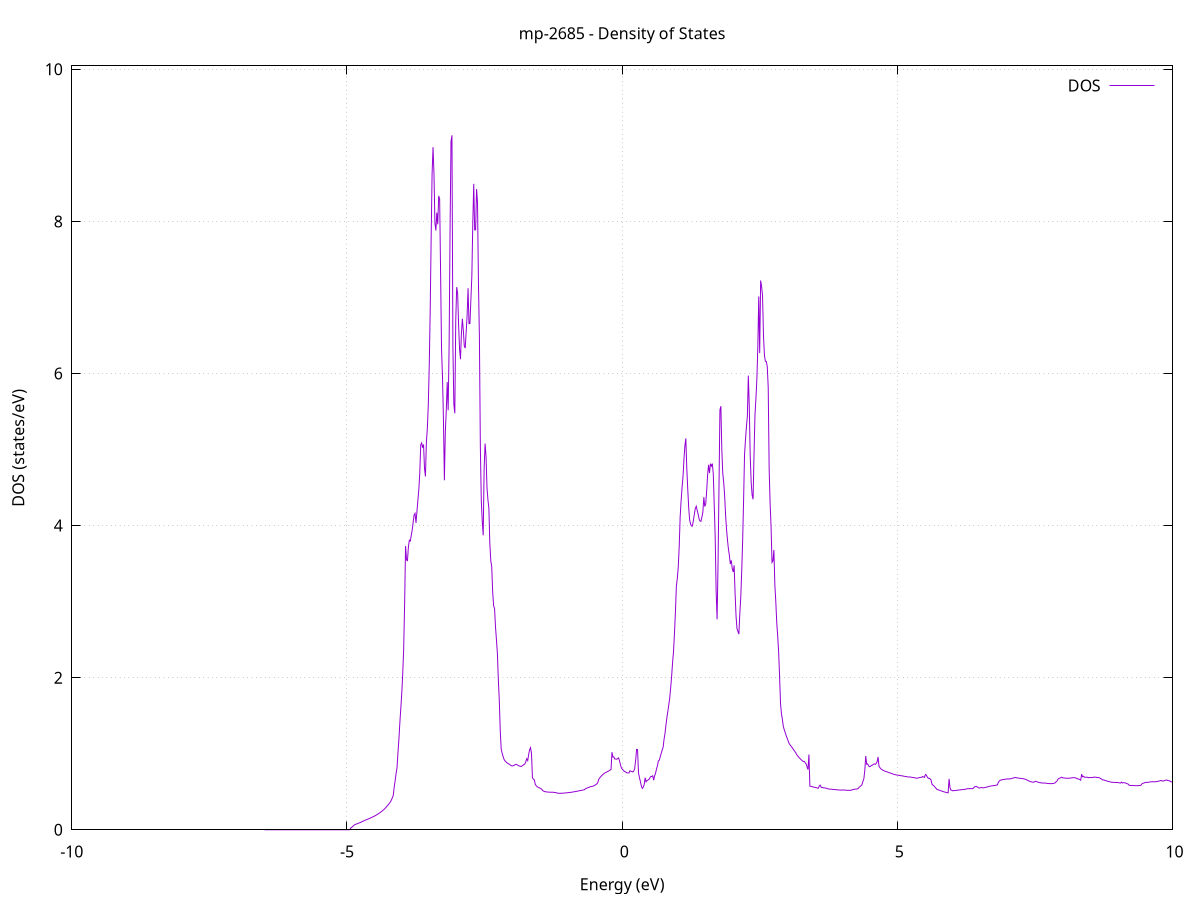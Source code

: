 set title 'mp-2685 - Density of States'
set xlabel 'Energy (eV)'
set ylabel 'DOS (states/eV)'
set grid
set xrange [-10:10]
set yrange [0:10.045]
set xzeroaxis lt -1
set terminal png size 800,600
set output 'mp-2685_dos_gnuplot.png'
plot '-' using 1:2 with lines title 'DOS'
-6.498900 0.000000
-6.481700 0.000000
-6.464500 0.000000
-6.447300 0.000000
-6.430100 0.000000
-6.412900 0.000000
-6.395700 0.000000
-6.378500 0.000000
-6.361300 0.000000
-6.344100 0.000000
-6.326900 0.000000
-6.309700 0.000000
-6.292500 0.000000
-6.275300 0.000000
-6.258100 0.000000
-6.240800 0.000000
-6.223600 0.000000
-6.206400 0.000000
-6.189200 0.000000
-6.172000 0.000000
-6.154800 0.000000
-6.137600 0.000000
-6.120400 0.000000
-6.103200 0.000000
-6.086000 0.000000
-6.068800 0.000000
-6.051600 0.000000
-6.034400 0.000000
-6.017200 0.000000
-6.000000 0.000000
-5.982800 0.000000
-5.965600 0.000000
-5.948400 0.000000
-5.931200 0.000000
-5.914000 0.000000
-5.896700 0.000000
-5.879500 0.000000
-5.862300 0.000000
-5.845100 0.000000
-5.827900 0.000000
-5.810700 0.000000
-5.793500 0.000000
-5.776300 0.000000
-5.759100 0.000000
-5.741900 0.000000
-5.724700 0.000000
-5.707500 0.000000
-5.690300 0.000000
-5.673100 0.000000
-5.655900 0.000000
-5.638700 0.000000
-5.621500 0.000000
-5.604300 0.000000
-5.587100 0.000000
-5.569900 0.000000
-5.552600 0.000000
-5.535400 0.000000
-5.518200 0.000000
-5.501000 0.000000
-5.483800 0.000000
-5.466600 0.000000
-5.449400 0.000000
-5.432200 0.000000
-5.415000 0.000000
-5.397800 0.000000
-5.380600 0.000000
-5.363400 0.000000
-5.346200 0.000000
-5.329000 0.000000
-5.311800 0.000000
-5.294600 0.000000
-5.277400 0.000000
-5.260200 0.000000
-5.243000 0.000000
-5.225800 0.000000
-5.208500 0.000000
-5.191300 0.000000
-5.174100 0.000000
-5.156900 0.000000
-5.139700 0.000000
-5.122500 0.000000
-5.105300 0.000000
-5.088100 0.000000
-5.070900 0.000000
-5.053700 0.000000
-5.036500 0.000000
-5.019300 0.000000
-5.002100 0.000000
-4.984900 0.000000
-4.967700 0.000000
-4.950500 0.000000
-4.933300 0.022100
-4.916100 0.031100
-4.898900 0.041200
-4.881700 0.052300
-4.864400 0.064500
-4.847200 0.071700
-4.830000 0.074300
-4.812800 0.079900
-4.795600 0.085000
-4.778400 0.089800
-4.761200 0.094500
-4.744000 0.100400
-4.726800 0.106800
-4.709600 0.111800
-4.692400 0.117800
-4.675200 0.123900
-4.658000 0.130200
-4.640800 0.133600
-4.623600 0.138700
-4.606400 0.144200
-4.589200 0.149700
-4.572000 0.155400
-4.554800 0.161300
-4.537600 0.167100
-4.520300 0.173100
-4.503100 0.179300
-4.485900 0.185500
-4.468700 0.192200
-4.451500 0.200500
-4.434300 0.208300
-4.417100 0.216700
-4.399900 0.225500
-4.382700 0.234600
-4.365500 0.243900
-4.348300 0.254400
-4.331100 0.264600
-4.313900 0.276300
-4.296700 0.290400
-4.279500 0.304900
-4.262300 0.319300
-4.245100 0.334300
-4.227900 0.349800
-4.210700 0.365900
-4.193500 0.389600
-4.176200 0.419800
-4.159000 0.451200
-4.141800 0.561300
-4.124600 0.646300
-4.107400 0.740100
-4.090200 0.818300
-4.073000 1.020700
-4.055800 1.196300
-4.038600 1.411900
-4.021400 1.601200
-4.004200 1.794300
-3.987000 2.051100
-3.969800 2.374400
-3.952600 2.959700
-3.935400 3.731200
-3.918200 3.547600
-3.901000 3.539300
-3.883800 3.717800
-3.866600 3.807600
-3.849400 3.796300
-3.832100 3.870200
-3.814900 3.939200
-3.797700 4.041700
-3.780500 4.140200
-3.763300 4.160900
-3.746100 4.035400
-3.728900 4.183700
-3.711700 4.329500
-3.694500 4.473500
-3.677300 4.690400
-3.660100 5.059600
-3.642900 5.086700
-3.625700 5.023300
-3.608500 5.066400
-3.591300 4.751900
-3.574100 4.646200
-3.556900 5.100700
-3.539700 5.276400
-3.522500 5.583600
-3.505300 6.088500
-3.488000 6.808800
-3.470800 7.754500
-3.453600 8.620900
-3.436400 8.976100
-3.419200 8.630100
-3.402000 7.979300
-3.384800 7.880300
-3.367600 8.116200
-3.350400 7.961900
-3.333200 8.335700
-3.316000 8.295500
-3.298800 7.326600
-3.281600 6.317600
-3.264400 5.961400
-3.247200 5.404100
-3.230000 4.596200
-3.212800 5.230600
-3.195600 5.513000
-3.178400 5.887100
-3.161200 5.516900
-3.143900 6.372700
-3.126700 7.897100
-3.109500 9.050800
-3.092300 9.131700
-3.075100 6.335900
-3.057900 5.595600
-3.040700 5.476400
-3.023500 6.697600
-3.006300 7.135400
-2.989100 7.051700
-2.971900 6.648300
-2.954700 6.325300
-2.937500 6.187700
-2.920300 6.534000
-2.903100 6.719900
-2.885900 6.570000
-2.868700 6.361800
-2.851500 6.333300
-2.834300 6.545200
-2.817100 6.761000
-2.799800 7.121700
-2.782600 6.654700
-2.765400 6.658100
-2.748200 6.976100
-2.731000 7.276700
-2.713800 7.971800
-2.696600 8.494600
-2.679400 7.888500
-2.662200 7.889000
-2.645000 8.425100
-2.627800 8.245300
-2.610600 7.183700
-2.593400 6.468500
-2.576200 5.028200
-2.559000 4.321100
-2.541800 4.055200
-2.524600 3.871800
-2.507400 4.761700
-2.490200 5.078500
-2.473000 4.911200
-2.455700 4.498500
-2.438500 4.340000
-2.421300 4.223500
-2.404100 3.762600
-2.386900 3.539900
-2.369700 3.457700
-2.352500 3.124700
-2.335300 2.945400
-2.318100 2.907800
-2.300900 2.663900
-2.283700 2.495900
-2.266500 2.316800
-2.249300 1.970900
-2.232100 1.697100
-2.214900 1.305000
-2.197700 1.061000
-2.180500 1.007900
-2.163300 0.965100
-2.146100 0.924800
-2.128900 0.906000
-2.111600 0.893700
-2.094400 0.882500
-2.077200 0.873600
-2.060000 0.866000
-2.042800 0.858700
-2.025600 0.847600
-2.008400 0.842100
-1.991200 0.839900
-1.974000 0.844000
-1.956800 0.850900
-1.939600 0.857200
-1.922400 0.860500
-1.905200 0.853000
-1.888000 0.845700
-1.870800 0.839200
-1.853600 0.833900
-1.836400 0.833200
-1.819200 0.838900
-1.802000 0.848000
-1.784800 0.857100
-1.767500 0.866000
-1.750300 0.897000
-1.733100 0.934500
-1.715900 0.910300
-1.698700 0.989000
-1.681500 1.052700
-1.664300 1.080700
-1.647100 1.002600
-1.629900 0.683900
-1.612700 0.665700
-1.595500 0.656900
-1.578300 0.596400
-1.561100 0.578500
-1.543900 0.566600
-1.526700 0.558400
-1.509500 0.552700
-1.492300 0.546900
-1.475100 0.541100
-1.457900 0.528900
-1.440700 0.513800
-1.423400 0.506800
-1.406200 0.502600
-1.389000 0.499300
-1.371800 0.497800
-1.354600 0.496400
-1.337400 0.495300
-1.320200 0.494300
-1.303000 0.494100
-1.285800 0.493700
-1.268600 0.494100
-1.251400 0.492900
-1.234200 0.491500
-1.217000 0.490000
-1.199800 0.488300
-1.182600 0.482900
-1.165400 0.480700
-1.148200 0.480100
-1.131000 0.479900
-1.113800 0.480100
-1.096600 0.480600
-1.079300 0.481300
-1.062100 0.482300
-1.044900 0.483300
-1.027700 0.484500
-1.010500 0.485800
-0.993300 0.487200
-0.976100 0.488600
-0.958900 0.490100
-0.941700 0.491700
-0.924500 0.493200
-0.907300 0.495500
-0.890100 0.497500
-0.872900 0.499500
-0.855700 0.501800
-0.838500 0.504200
-0.821300 0.506600
-0.804100 0.509000
-0.786900 0.511500
-0.769700 0.514100
-0.752500 0.516600
-0.735200 0.519200
-0.718000 0.521700
-0.700800 0.524200
-0.683600 0.526700
-0.666400 0.541400
-0.649200 0.545800
-0.632000 0.550300
-0.614800 0.555000
-0.597600 0.559800
-0.580400 0.564600
-0.563200 0.569600
-0.546000 0.570100
-0.528800 0.573900
-0.511600 0.578700
-0.494400 0.586700
-0.477200 0.594100
-0.460000 0.603900
-0.442800 0.620300
-0.425600 0.663000
-0.408400 0.681000
-0.391100 0.696100
-0.373900 0.710200
-0.356700 0.722600
-0.339500 0.733600
-0.322300 0.744500
-0.305100 0.750600
-0.287900 0.756700
-0.270700 0.763500
-0.253500 0.770400
-0.236300 0.777400
-0.219100 0.784800
-0.201900 0.792200
-0.184700 1.020000
-0.167500 0.956600
-0.150300 0.958400
-0.133100 0.929900
-0.115900 0.931200
-0.098700 0.927100
-0.081500 0.936100
-0.064300 0.945000
-0.047000 0.903000
-0.029800 0.854000
-0.012600 0.811500
0.004600 0.796200
0.021800 0.781800
0.039000 0.768400
0.056200 0.763700
0.073400 0.754800
0.090600 0.747800
0.107800 0.747000
0.125000 0.748000
0.142200 0.775300
0.159400 0.768900
0.176600 0.765900
0.193800 0.760200
0.211000 0.771900
0.228200 0.805600
0.245400 0.916200
0.262600 1.056300
0.279800 1.055200
0.297100 0.746100
0.314300 0.687100
0.331500 0.633500
0.348700 0.577400
0.365900 0.543900
0.383100 0.558700
0.400300 0.595800
0.417500 0.684600
0.434700 0.630300
0.451900 0.647800
0.469100 0.653900
0.486300 0.660600
0.503500 0.682200
0.520700 0.699900
0.537900 0.701000
0.555100 0.709700
0.572300 0.651800
0.589500 0.707900
0.606700 0.743200
0.623900 0.797500
0.641200 0.841600
0.658400 0.906400
0.675600 0.915800
0.692800 0.961500
0.710000 1.005200
0.727200 1.047500
0.744400 1.085200
0.761600 1.189500
0.778800 1.267800
0.796000 1.374500
0.813200 1.477000
0.830400 1.556200
0.847600 1.644900
0.864800 1.734900
0.882000 1.870300
0.899200 2.018900
0.916400 2.197600
0.933600 2.344900
0.950800 2.582100
0.968100 2.864400
0.985300 3.202200
1.002500 3.305900
1.019700 3.458400
1.036900 3.727000
1.054100 4.112800
1.071300 4.324800
1.088500 4.497800
1.105700 4.641800
1.122900 4.866800
1.140100 5.051800
1.157300 5.146200
1.174500 4.753900
1.191700 4.484300
1.208900 4.239400
1.226100 4.076000
1.243300 4.019500
1.260500 3.993600
1.277700 3.995200
1.294900 4.070500
1.312200 4.149000
1.329400 4.225300
1.346600 4.254400
1.363800 4.198300
1.381000 4.148300
1.398200 4.087200
1.415400 4.058800
1.432600 4.057200
1.449800 4.114800
1.467000 4.177800
1.484200 4.373900
1.501400 4.250700
1.518600 4.283600
1.535800 4.454600
1.553000 4.664900
1.570200 4.799100
1.587400 4.690700
1.604600 4.813800
1.621800 4.782000
1.639000 4.814800
1.656300 4.676700
1.673500 4.260600
1.690700 3.849700
1.707900 3.139900
1.725100 2.767800
1.742300 3.486900
1.759500 4.490200
1.776700 5.520200
1.793900 5.569800
1.811100 4.998200
1.828300 4.686000
1.845500 4.565900
1.862700 4.390300
1.879900 4.132400
1.897100 3.948000
1.914300 3.806600
1.931500 3.691000
1.948700 3.605700
1.965900 3.494600
1.983100 3.542700
2.000400 3.434200
2.017600 3.389500
2.034800 3.477000
2.052000 3.115300
2.069200 2.816400
2.086400 2.646700
2.103600 2.608300
2.120800 2.572200
2.138000 2.840700
2.155200 3.053900
2.172400 3.391700
2.189600 3.801000
2.206800 4.338700
2.224000 4.934400
2.241200 5.129800
2.258400 5.301400
2.275600 5.438000
2.292800 5.972100
2.310000 5.568300
2.327200 4.917000
2.344500 4.564700
2.361700 4.401700
2.378900 4.345900
2.396100 4.933600
2.413300 5.449900
2.430500 5.669100
2.447700 5.918500
2.464900 6.338900
2.482100 7.013100
2.499300 6.268000
2.516500 7.223100
2.533700 7.145300
2.550900 7.025100
2.568100 6.494300
2.585300 6.241800
2.602500 6.161600
2.619700 6.157000
2.636900 6.090300
2.654100 5.819400
2.671300 4.737800
2.688600 4.293600
2.705800 3.989600
2.723000 3.515300
2.740200 3.534100
2.757400 3.679800
2.774600 3.222700
2.791800 3.003200
2.809000 2.724600
2.826200 2.549400
2.843400 2.340000
2.860600 2.020600
2.877800 1.659100
2.895000 1.523400
2.912200 1.448500
2.929400 1.355900
2.946600 1.314600
2.963800 1.275200
2.981000 1.238500
2.998200 1.204200
3.015400 1.169500
3.032700 1.137000
3.049900 1.118300
3.067100 1.101200
3.084300 1.085300
3.101500 1.067100
3.118700 1.048500
3.135900 1.031200
3.153100 1.014800
3.170300 0.990100
3.187500 0.973500
3.204700 0.958200
3.221900 0.944200
3.239100 0.931500
3.256300 0.919000
3.273500 0.907300
3.290700 0.898000
3.307900 0.899400
3.325100 0.881600
3.342300 0.868100
3.359500 0.825700
3.376800 0.792300
3.394000 0.989800
3.411200 0.573100
3.428400 0.571300
3.445600 0.567900
3.462800 0.564600
3.480000 0.561300
3.497200 0.558200
3.514400 0.555300
3.531600 0.552300
3.548800 0.549300
3.566000 0.545800
3.583200 0.579700
3.600400 0.585800
3.617600 0.557700
3.634800 0.555500
3.652000 0.553300
3.669200 0.550900
3.686400 0.548800
3.703600 0.547000
3.720900 0.545100
3.738100 0.538000
3.755300 0.536500
3.772500 0.535100
3.789700 0.533700
3.806900 0.532400
3.824100 0.531200
3.841300 0.529900
3.858500 0.528700
3.875700 0.527500
3.892900 0.526000
3.910100 0.525300
3.927300 0.523900
3.944500 0.523000
3.961700 0.522200
3.978900 0.521100
3.996100 0.522300
4.013300 0.523100
4.030500 0.524000
4.047700 0.520400
4.065000 0.519900
4.082200 0.519300
4.099400 0.519300
4.116600 0.519500
4.133800 0.519400
4.151000 0.519200
4.168200 0.520000
4.185400 0.527700
4.202600 0.529800
4.219800 0.532200
4.237000 0.534700
4.254200 0.535000
4.271400 0.537500
4.288600 0.541800
4.305800 0.558600
4.323000 0.568800
4.340200 0.579800
4.357400 0.591500
4.374600 0.635100
4.391800 0.671100
4.409100 0.779100
4.426300 0.969800
4.443500 0.861500
4.460700 0.867000
4.477900 0.840700
4.495100 0.829400
4.512300 0.834400
4.529500 0.846800
4.546700 0.849500
4.563900 0.859400
4.581100 0.866600
4.598300 0.860900
4.615500 0.871000
4.632700 0.893500
4.649900 0.957700
4.667100 0.834700
4.684300 0.815600
4.701500 0.801800
4.718700 0.791200
4.735900 0.784100
4.753200 0.777600
4.770400 0.772100
4.787600 0.767300
4.804800 0.763100
4.822000 0.758900
4.839200 0.754600
4.856400 0.750500
4.873600 0.746500
4.890800 0.740300
4.908000 0.736400
4.925200 0.732300
4.942400 0.727900
4.959600 0.724400
4.976800 0.722000
4.994000 0.719800
5.011200 0.717700
5.028400 0.715600
5.045600 0.713500
5.062800 0.711500
5.080000 0.709600
5.097300 0.707700
5.114500 0.705600
5.131700 0.702200
5.148900 0.700600
5.166100 0.698300
5.183300 0.696200
5.200500 0.694700
5.217700 0.693300
5.234900 0.694100
5.252100 0.691500
5.269300 0.689100
5.286500 0.686900
5.303700 0.684800
5.320900 0.682900
5.338100 0.679300
5.355300 0.678200
5.372500 0.679800
5.389700 0.684300
5.406900 0.688100
5.424100 0.689200
5.441400 0.689900
5.458600 0.701600
5.475800 0.693900
5.493000 0.688600
5.510200 0.726800
5.527400 0.719300
5.544600 0.693000
5.561800 0.677300
5.579000 0.677500
5.596200 0.669700
5.613400 0.655000
5.630600 0.596700
5.647800 0.587000
5.665000 0.577400
5.682200 0.562900
5.699400 0.547600
5.716600 0.532100
5.733800 0.527200
5.751000 0.523600
5.768200 0.518800
5.785500 0.514200
5.802700 0.509800
5.819900 0.505500
5.837100 0.501500
5.854300 0.497700
5.871500 0.493800
5.888700 0.491500
5.905900 0.488000
5.923100 0.484700
5.940300 0.669600
5.957500 0.552700
5.974700 0.520200
5.991900 0.519600
6.009100 0.512600
6.026300 0.514200
6.043500 0.515700
6.060700 0.517200
6.077900 0.518700
6.095100 0.520200
6.112300 0.521900
6.129600 0.523700
6.146800 0.525200
6.164000 0.527000
6.181200 0.527400
6.198400 0.530100
6.215600 0.530000
6.232800 0.532800
6.250000 0.535800
6.267200 0.539000
6.284400 0.540100
6.301600 0.540700
6.318800 0.541100
6.336000 0.541100
6.353200 0.541000
6.370400 0.541000
6.387600 0.552000
6.404800 0.566200
6.422000 0.567700
6.439200 0.568900
6.456400 0.562200
6.473700 0.553200
6.490900 0.548800
6.508100 0.552000
6.525300 0.554300
6.542500 0.554200
6.559700 0.550200
6.576900 0.553500
6.594100 0.556600
6.611300 0.559500
6.628500 0.562200
6.645700 0.564700
6.662900 0.570800
6.680100 0.573000
6.697300 0.575000
6.714500 0.577000
6.731700 0.579000
6.748900 0.580900
6.766100 0.582600
6.783300 0.584700
6.800500 0.587300
6.817800 0.590100
6.835000 0.622400
6.852200 0.641200
6.869400 0.650000
6.886600 0.654600
6.903800 0.658000
6.921000 0.659200
6.938200 0.662200
6.955400 0.664000
6.972600 0.666200
6.989800 0.667500
7.007000 0.668600
7.024200 0.668400
7.041400 0.670800
7.058600 0.668900
7.075800 0.675000
7.093000 0.678400
7.110200 0.681200
7.127400 0.684600
7.144600 0.688000
7.161900 0.683400
7.179100 0.682600
7.196300 0.680300
7.213500 0.678300
7.230700 0.676700
7.247900 0.675100
7.265100 0.673400
7.282300 0.671300
7.299500 0.670400
7.316700 0.666200
7.333900 0.661300
7.351100 0.656400
7.368300 0.650400
7.385500 0.642900
7.402700 0.638400
7.419900 0.634200
7.437100 0.630200
7.454300 0.626600
7.471500 0.624600
7.488700 0.629100
7.506000 0.637800
7.523200 0.636000
7.540400 0.630000
7.557600 0.625900
7.574800 0.622300
7.592000 0.619400
7.609200 0.617000
7.626400 0.615900
7.643600 0.614900
7.660800 0.613900
7.678000 0.615200
7.695200 0.613100
7.712400 0.611100
7.729600 0.609500
7.746800 0.608200
7.764000 0.607300
7.781200 0.606600
7.798400 0.606200
7.815600 0.607600
7.832800 0.609000
7.850100 0.612200
7.867300 0.616600
7.884500 0.631600
7.901700 0.640900
7.918900 0.665100
7.936100 0.673000
7.953300 0.679500
7.970500 0.685000
7.987700 0.691300
8.004900 0.682400
8.022100 0.681700
8.039300 0.680400
8.056500 0.678500
8.073700 0.677700
8.090900 0.677900
8.108100 0.678200
8.125300 0.678300
8.142500 0.678800
8.159700 0.681400
8.176900 0.684200
8.194200 0.685100
8.211400 0.684800
8.228600 0.684400
8.245800 0.680500
8.263000 0.672500
8.280200 0.670000
8.297400 0.667000
8.314600 0.660700
8.331800 0.651600
8.349000 0.731100
8.366200 0.696800
8.383400 0.704100
8.400600 0.690700
8.417800 0.690500
8.435000 0.690800
8.452200 0.691400
8.469400 0.684200
8.486600 0.687900
8.503800 0.686300
8.521100 0.686000
8.538300 0.687300
8.555500 0.689300
8.572700 0.693100
8.589900 0.690800
8.607100 0.691900
8.624300 0.688000
8.641500 0.688800
8.658700 0.685900
8.675900 0.681800
8.693100 0.675300
8.710300 0.666900
8.727500 0.655200
8.744700 0.657100
8.761900 0.651300
8.779100 0.647800
8.796300 0.644700
8.813500 0.639900
8.830700 0.636100
8.847900 0.633000
8.865200 0.630200
8.882400 0.627200
8.899600 0.624900
8.916800 0.623600
8.934000 0.623100
8.951200 0.622700
8.968400 0.622400
8.985600 0.622000
9.002800 0.621000
9.020000 0.620100
9.037200 0.616100
9.054400 0.614400
9.071600 0.626400
9.088800 0.615100
9.106000 0.619000
9.123200 0.618800
9.140400 0.616600
9.157600 0.612100
9.174800 0.606500
9.192000 0.602000
9.209300 0.586500
9.226500 0.584200
9.243700 0.582800
9.260900 0.582200
9.278100 0.581700
9.295300 0.581300
9.312500 0.580600
9.329700 0.579100
9.346900 0.579500
9.364100 0.580000
9.381300 0.580800
9.398500 0.581700
9.415700 0.582800
9.432900 0.590800
9.450100 0.607300
9.467300 0.611600
9.484500 0.615800
9.501700 0.622300
9.518900 0.623300
9.536100 0.622600
9.553400 0.624500
9.570600 0.626600
9.587800 0.628200
9.605000 0.630000
9.622200 0.631800
9.639400 0.632900
9.656600 0.630500
9.673800 0.631000
9.691000 0.631400
9.708200 0.633100
9.725400 0.635100
9.742600 0.637600
9.759800 0.641400
9.777000 0.645400
9.794200 0.648800
9.811400 0.641300
9.828600 0.642300
9.845800 0.643500
9.863000 0.648300
9.880200 0.652900
9.897500 0.654700
9.914700 0.647800
9.931900 0.646000
9.949100 0.643500
9.966300 0.631400
9.983500 0.630500
10.000700 0.625800
10.017900 0.623300
10.035100 0.620900
10.052300 0.618900
10.069500 0.617800
10.086700 0.617900
10.103900 0.621100
10.121100 0.623700
10.138300 0.624800
10.155500 0.636100
10.172700 0.638400
10.189900 0.640800
10.207100 0.643000
10.224300 0.656800
10.241600 0.698200
10.258800 0.682400
10.276000 0.687400
10.293200 0.686400
10.310400 0.688700
10.327600 0.691700
10.344800 0.684900
10.362000 0.687600
10.379200 0.690900
10.396400 0.694300
10.413600 0.698100
10.430800 0.702100
10.448000 0.704400
10.465200 0.712800
10.482400 0.721600
10.499600 0.736300
10.516800 0.746100
10.534000 0.733300
10.551200 0.738100
10.568400 0.742700
10.585700 0.749100
10.602900 0.742400
10.620100 0.736800
10.637300 0.731300
10.654500 0.727500
10.671700 0.724900
10.688900 0.722500
10.706100 0.720800
10.723300 0.719900
10.740500 0.719700
10.757700 0.719400
10.774900 0.718600
10.792100 0.717600
10.809300 0.715800
10.826500 0.714200
10.843700 0.713100
10.860900 0.710900
10.878100 0.708800
10.895300 0.706500
10.912500 0.704100
10.929800 0.701800
10.947000 0.696600
10.964200 0.696000
10.981400 0.697000
10.998600 0.702500
11.015800 0.706500
11.033000 0.710300
11.050200 0.719300
11.067400 0.723500
11.084600 0.794300
11.101800 0.732200
11.119000 0.735100
11.136200 0.737600
11.153400 0.739700
11.170600 0.741500
11.187800 0.742600
11.205000 0.745500
11.222200 0.748800
11.239400 0.758400
11.256600 0.769700
11.273900 0.771800
11.291100 0.767900
11.308300 0.764600
11.325500 0.762200
11.342700 0.762100
11.359900 0.760000
11.377100 0.753800
11.394300 0.746900
11.411500 0.744100
11.428700 0.743500
11.445900 0.743200
11.463100 0.742800
11.480300 0.743000
11.497500 0.743500
11.514700 0.751100
11.531900 0.750100
11.549100 0.749700
11.566300 0.749500
11.583500 0.750100
11.600700 0.751000
11.618000 0.757400
11.635200 0.762500
11.652400 0.764300
11.669600 0.765200
11.686800 0.767300
11.704000 0.770500
11.721200 0.776800
11.738400 0.776000
11.755600 0.773600
11.772800 0.771500
11.790000 0.771900
11.807200 0.771700
11.824400 0.779100
11.841600 0.777000
11.858800 0.774900
11.876000 0.773200
11.893200 0.773200
11.910400 0.773300
11.927600 0.774200
11.944800 0.779500
11.962100 0.782300
11.979300 0.785500
11.996500 0.787700
12.013700 0.789800
12.030900 0.791700
12.048100 0.793600
12.065300 0.796500
12.082500 0.796800
12.099700 0.809200
12.116900 0.811400
12.134100 0.813800
12.151300 0.813200
12.168500 0.815100
12.185700 0.816200
12.202900 0.810700
12.220100 0.809400
12.237300 0.809200
12.254500 0.809600
12.271700 0.810100
12.288900 0.811400
12.306200 0.813100
12.323400 0.963800
12.340600 0.850500
12.357800 0.853800
12.375000 0.861800
12.392200 0.863700
12.409400 0.869100
12.426600 0.870800
12.443800 0.872200
12.461000 0.872300
12.478200 0.873400
12.495400 0.870500
12.512600 0.873400
12.529800 0.871400
12.547000 0.874900
12.564200 0.885700
12.581400 0.876500
12.598600 0.875700
12.615800 0.870600
12.633000 0.867700
12.650300 0.856200
12.667500 0.858000
12.684700 0.860500
12.701900 0.861400
12.719100 0.860300
12.736300 0.858200
12.753500 0.908400
12.770700 0.837200
12.787900 0.836300
12.805100 0.837800
12.822300 0.841100
12.839500 0.844400
12.856700 0.853200
12.873900 0.861000
12.891100 0.859500
12.908300 0.858800
12.925500 0.858600
12.942700 0.854800
12.959900 0.857600
12.977100 0.860900
12.994400 0.863700
13.011600 0.867300
13.028800 0.874400
13.046000 0.882800
13.063200 0.890900
13.080400 0.898200
13.097600 0.905100
13.114800 0.914000
13.132000 0.916700
13.149200 0.924500
13.166400 0.923600
13.183600 0.920400
13.200800 0.924000
13.218000 0.928400
13.235200 0.937800
13.252400 0.957100
13.269600 0.950900
13.286800 0.954500
13.304000 0.958500
13.321200 0.957900
13.338500 0.959100
13.355700 0.961300
13.372900 0.965500
13.390100 0.969700
13.407300 0.972400
13.424500 0.975700
13.441700 0.978500
13.458900 0.978400
13.476100 0.978100
13.493300 0.973700
13.510500 0.974600
13.527700 0.980000
13.544900 1.003700
13.562100 1.011500
13.579300 1.009100
13.596500 1.002400
13.613700 0.999100
13.630900 0.995300
13.648100 0.992000
13.665300 0.988500
13.682600 0.987400
13.699800 0.985700
13.717000 0.978800
13.734200 0.975400
13.751400 0.973600
13.768600 0.973900
13.785800 0.972600
13.803000 0.971400
13.820200 0.967800
13.837400 0.964900
13.854600 0.963500
13.871800 0.962800
13.889000 0.962500
13.906200 0.962100
13.923400 0.961300
13.940600 0.968700
13.957800 0.972300
13.975000 0.974300
13.992200 0.957400
14.009400 0.986700
14.026700 0.907700
14.043900 0.904000
14.061100 0.902100
14.078300 0.902000
14.095500 0.901700
14.112700 0.901200
14.129900 0.900900
14.147100 0.910300
14.164300 0.911200
14.181500 0.916200
14.198700 0.923100
14.215900 0.932100
14.233100 0.936700
14.250300 0.968700
14.267500 0.976300
14.284700 0.952800
14.301900 0.952800
14.319100 0.955500
14.336300 0.958100
14.353500 0.961100
14.370800 0.964500
14.388000 0.968100
14.405200 0.972700
14.422400 0.983300
14.439600 0.995900
14.456800 1.009000
14.474000 1.022900
14.491200 1.031900
14.508400 1.034500
14.525600 1.036500
14.542800 1.039500
14.560000 1.042100
14.577200 1.052300
14.594400 1.060900
14.611600 1.069500
14.628800 1.077700
14.646000 1.084700
14.663200 1.090900
14.680400 1.099700
14.697600 1.108200
14.714900 1.111800
14.732100 1.370600
14.749300 1.157200
14.766500 1.066500
14.783700 1.029600
14.800900 1.011500
14.818100 0.995400
14.835300 1.001000
14.852500 1.001300
14.869700 1.002200
14.886900 1.005300
14.904100 1.016800
14.921300 1.034600
14.938500 1.078200
14.955700 1.064000
14.972900 0.979800
14.990100 0.978400
15.007300 0.980200
15.024500 0.982100
15.041700 0.984100
15.059000 0.986300
15.076200 0.988500
15.093400 0.990700
15.110600 0.993000
15.127800 0.995900
15.145000 0.995600
15.162200 0.987900
15.179400 0.981200
15.196600 0.977300
15.213800 0.976600
15.231000 0.978200
15.248200 0.981100
15.265400 0.985600
15.282600 0.990600
15.299800 0.997900
15.317000 1.000500
15.334200 1.003100
15.351400 0.999300
15.368600 0.994600
15.385800 0.994100
15.403100 0.995600
15.420300 1.048700
15.437500 1.058900
15.454700 1.028100
15.471900 1.025400
15.489100 1.013700
15.506300 1.005300
15.523500 1.002500
15.540700 1.001200
15.557900 0.997200
15.575100 0.994600
15.592300 0.992300
15.609500 0.990000
15.626700 0.986700
15.643900 0.984500
15.661100 0.983400
15.678300 0.996000
15.695500 1.033900
15.712700 1.643400
15.729900 1.156500
15.747200 1.142300
15.764400 1.134700
15.781600 1.104000
15.798800 1.098900
15.816000 1.071000
15.833200 1.063800
15.850400 1.065400
15.867600 1.068000
15.884800 1.068100
15.902000 1.072300
15.919200 1.077900
15.936400 1.078200
15.953600 1.075500
15.970800 1.083100
15.988000 1.082900
16.005200 1.077300
16.022400 1.072600
16.039600 1.069200
16.056800 1.061700
16.074100 1.056800
16.091300 1.051900
16.108500 1.046800
16.125700 1.041600
16.142900 1.036800
16.160100 1.034000
16.177300 1.032000
16.194500 1.030100
16.211700 1.030000
16.228900 1.030600
16.246100 1.126400
16.263300 1.034000
16.280500 1.033500
16.297700 1.030000
16.314900 1.023600
16.332100 1.015900
16.349300 1.008200
16.366500 1.004400
16.383700 1.003700
16.400900 1.002500
16.418200 1.018100
16.435400 1.024900
16.452600 1.020100
16.469800 1.009600
16.487000 1.001500
16.504200 0.997300
16.521400 0.996200
16.538600 0.995800
16.555800 0.995200
16.573000 0.994800
16.590200 0.994600
16.607400 0.993700
16.624600 0.992300
16.641800 0.992300
16.659000 0.992000
16.676200 0.991600
16.693400 0.991800
16.710600 0.993300
16.727800 0.994500
16.745000 0.992800
16.762300 0.999600
16.779500 1.000400
16.796700 0.997900
16.813900 0.996600
16.831100 0.995600
16.848300 0.994300
16.865500 0.992500
16.882700 0.990000
16.899900 0.987300
16.917100 0.983700
16.934300 0.980800
16.951500 0.976900
16.968700 0.973700
16.985900 0.971000
17.003100 0.967900
17.020300 0.965000
17.037500 0.962300
17.054700 0.960100
17.071900 0.964300
17.089100 0.962300
17.106400 0.960700
17.123600 0.959000
17.140800 0.957400
17.158000 0.956000
17.175200 0.956000
17.192400 0.955500
17.209600 0.979800
17.226800 0.988000
17.244000 0.985500
17.261200 0.982300
17.278400 0.978200
17.295600 0.963300
17.312800 0.963800
17.330000 0.963500
17.347200 0.962700
17.364400 0.961600
17.381600 0.959600
17.398800 0.958600
17.416000 0.958400
17.433200 0.957900
17.450500 0.957400
17.467700 0.958200
17.484900 0.960900
17.502100 0.963700
17.519300 0.964800
17.536500 0.964000
17.553700 0.963400
17.570900 0.964900
17.588100 0.966800
17.605300 0.968200
17.622500 0.970000
17.639700 0.971600
17.656900 0.972900
17.674100 0.973700
17.691300 0.974100
17.708500 0.976400
17.725700 0.979700
17.742900 0.981000
17.760100 0.981500
17.777300 0.981700
17.794600 0.981500
17.811800 0.981400
17.829000 0.982500
17.846200 0.985100
17.863400 0.992800
17.880600 1.018300
17.897800 1.019700
17.915000 1.017300
17.932200 1.013500
17.949400 1.001900
17.966600 0.997500
17.983800 0.993700
18.001000 0.989200
18.018200 0.984700
18.035400 0.984900
18.052600 0.985100
18.069800 1.033800
18.087000 1.029000
18.104200 1.189300
18.121400 0.962900
18.138700 0.965900
18.155900 0.969100
18.173100 1.013900
18.190300 0.967100
18.207500 0.971100
18.224700 0.975800
18.241900 0.981100
18.259100 0.988400
18.276300 0.997000
18.293500 1.077900
18.310700 1.112300
18.327900 1.087500
18.345100 1.096300
18.362300 1.125900
18.379500 1.132900
18.396700 1.079800
18.413900 1.078400
18.431100 1.097400
18.448300 1.094300
18.465500 1.129200
18.482800 1.137600
18.500000 1.144100
18.517200 1.155100
18.534400 1.150200
18.551600 1.164700
18.568800 1.170500
18.586000 1.177500
18.603200 1.174600
18.620400 1.172800
18.637600 1.169100
18.654800 1.175900
18.672000 1.104700
18.689200 1.068600
18.706400 1.046900
18.723600 1.044700
18.740800 1.036800
18.758000 1.030800
18.775200 1.022000
18.792400 1.029200
18.809600 1.035700
18.826900 1.045200
18.844100 1.064900
18.861300 1.097500
18.878500 1.141100
18.895700 1.233900
18.912900 1.325700
18.930100 1.363700
18.947300 1.407700
18.964500 1.475200
18.981700 1.521000
18.998900 1.611600
19.016100 1.535100
19.033300 1.508800
19.050500 1.482200
19.067700 1.458400
19.084900 1.437500
19.102100 1.434800
19.119300 1.428200
19.136500 1.393400
19.153700 1.360800
19.171000 1.290900
19.188200 1.226000
19.205400 1.157700
19.222600 1.159300
19.239800 1.131100
19.257000 1.124300
19.274200 1.120200
19.291400 1.104300
19.308600 1.057500
19.325800 1.037600
19.343000 1.020600
19.360200 1.015400
19.377400 1.003000
19.394600 0.957400
19.411800 0.922500
19.429000 0.916400
19.446200 0.912100
19.463400 0.908400
19.480600 0.916100
19.497800 0.917200
19.515100 0.921700
19.532300 0.929300
19.549500 0.948300
19.566700 0.956400
19.583900 0.969000
19.601100 0.978500
19.618300 0.987600
19.635500 1.007400
19.652700 1.021700
19.669900 1.036000
19.687100 1.070700
19.704300 1.098000
19.721500 1.109200
19.738700 1.102400
19.755900 1.113000
19.773100 1.182400
19.790300 1.196100
19.807500 1.199800
19.824700 1.200200
19.841900 1.216600
19.859200 1.240400
19.876400 1.265800
19.893600 1.272000
19.910800 1.327400
19.928000 1.314500
19.945200 1.292300
19.962400 1.288400
19.979600 1.264800
19.996800 1.332200
20.014000 1.247200
20.031200 1.321600
20.048400 1.245600
20.065600 1.254300
20.082800 1.263100
20.100000 1.198000
20.117200 1.159500
20.134400 1.136000
20.151600 1.111500
20.168800 1.102700
20.186000 1.093900
20.203300 1.099900
20.220500 1.093700
20.237700 1.087200
20.254900 1.109900
20.272100 1.066000
20.289300 1.042500
20.306500 1.032200
20.323700 1.023200
20.340900 1.026700
20.358100 1.027200
20.375300 1.020900
20.392500 1.007100
20.409700 1.078100
20.426900 1.156200
20.444100 0.996800
20.461300 0.931700
20.478500 0.938800
20.495700 0.945100
20.512900 0.945700
20.530100 0.945900
20.547400 0.956600
20.564600 0.966200
20.581800 0.977400
20.599000 0.968000
20.616200 0.945000
20.633400 0.937900
20.650600 0.931000
20.667800 0.929900
20.685000 0.929800
20.702200 0.924400
20.719400 0.923100
20.736600 0.926100
20.753800 0.931100
20.771000 0.937800
20.788200 0.970300
20.805400 0.971600
20.822600 0.976100
20.839800 0.987000
20.857000 0.996700
20.874200 1.009500
20.891500 1.024800
20.908700 1.055900
20.925900 1.112300
20.943100 1.247700
20.960300 1.175600
20.977500 1.195200
20.994700 1.209100
21.011900 1.231000
21.029100 1.253800
21.046300 1.257000
21.063500 1.268800
21.080700 1.284800
21.097900 1.362500
21.115100 1.387600
21.132300 1.431300
21.149500 1.475300
21.166700 1.512600
21.183900 1.551800
21.201100 1.693500
21.218300 1.830900
21.235600 1.861500
21.252800 1.835500
21.270000 1.768800
21.287200 1.747600
21.304400 1.729400
21.321600 1.710400
21.338800 1.681000
21.356000 1.645100
21.373200 1.599200
21.390400 1.561300
21.407600 1.522400
21.424800 1.485100
21.442000 1.450000
21.459200 1.420300
21.476400 1.392100
21.493600 1.364000
21.510800 1.340900
21.528000 1.320100
21.545200 1.295900
21.562400 1.277900
21.579700 1.266300
21.596900 1.263800
21.614100 1.252900
21.631300 1.227500
21.648500 1.211200
21.665700 1.206100
21.682900 1.211300
21.700100 1.209900
21.717300 1.194300
21.734500 1.178300
21.751700 1.163400
21.768900 1.159900
21.786100 1.156800
21.803300 1.158100
21.820500 1.159600
21.837700 1.162100
21.854900 1.166600
21.872100 1.181700
21.889300 1.195500
21.906500 1.185000
21.923800 1.191600
21.941000 1.198900
21.958200 1.208300
21.975400 1.225900
21.992600 1.249000
22.009800 1.295100
22.027000 1.341400
22.044200 1.346100
22.061400 1.375700
22.078600 1.535700
22.095800 1.435500
22.113000 1.421000
22.130200 1.409300
22.147400 1.380300
22.164600 1.362800
22.181800 1.344100
22.199000 1.328800
22.216200 1.313600
22.233400 1.295300
22.250600 1.277800
22.267900 1.257700
22.285100 1.246500
22.302300 1.240400
22.319500 1.233700
22.336700 1.229000
22.353900 1.224300
22.371100 1.218800
22.388300 1.220200
22.405500 1.218700
22.422700 1.217100
22.439900 1.216400
22.457100 1.209500
22.474300 1.208100
22.491500 1.206400
22.508700 1.193900
22.525900 1.186500
22.543100 1.179800
22.560300 1.192500
22.577500 1.191000
22.594700 1.175900
22.612000 1.160400
22.629200 1.063400
22.646400 1.057900
22.663600 1.053400
22.680800 1.050100
22.698000 1.049100
22.715200 1.052000
22.732400 1.064800
22.749600 1.069900
22.766800 1.034800
22.784000 1.025700
22.801200 1.006600
22.818400 0.993600
22.835600 0.979500
22.852800 0.962200
22.870000 0.945000
22.887200 0.930000
22.904400 0.908800
22.921600 1.037500
22.938800 1.209600
22.956100 1.014700
22.973300 1.000600
22.990500 0.982400
23.007700 0.953700
23.024900 0.931300
23.042100 0.912900
23.059300 0.904300
23.076500 0.898600
23.093700 0.869000
23.110900 0.823100
23.128100 0.780800
23.145300 0.763200
23.162500 0.746200
23.179700 0.730100
23.196900 0.729300
23.214100 0.713500
23.231300 0.697200
23.248500 0.663400
23.265700 0.649600
23.282900 0.639700
23.300200 0.629300
23.317400 0.618600
23.334600 0.608100
23.351800 0.598100
23.369000 0.591900
23.386200 0.583900
23.403400 0.577200
23.420600 0.565200
23.437800 0.560100
23.455000 0.630700
23.472200 0.579700
23.489400 0.576900
23.506600 0.576000
23.523800 0.575000
23.541000 0.574300
23.558200 0.573100
23.575400 0.608400
23.592600 0.598000
23.609800 0.546100
23.627100 0.541000
23.644300 0.536600
23.661500 0.531900
23.678700 0.522900
23.695900 0.517900
23.713100 0.512100
23.730300 0.506400
23.747500 0.505300
23.764700 0.501500
23.781900 0.501600
23.799100 0.505400
23.816300 0.507500
23.833500 0.510300
23.850700 0.513200
23.867900 0.515300
23.885100 0.516900
23.902300 0.517600
23.919500 0.525800
23.936700 0.528200
23.953900 0.530500
23.971200 0.563000
23.988400 0.573500
24.005600 0.534100
24.022800 0.526600
24.040000 0.519700
24.057200 0.516800
24.074400 0.516700
24.091600 0.517000
24.108800 0.516600
24.126000 0.514800
24.143200 0.507900
24.160400 0.502300
24.177600 0.498200
24.194800 0.490300
24.212000 0.481300
24.229200 0.471400
24.246400 0.460700
24.263600 0.448900
24.280800 0.438000
24.298000 0.428500
24.315300 0.417300
24.332500 0.404600
24.349700 0.391200
24.366900 0.371700
24.384100 0.355600
24.401300 0.341400
24.418500 0.330400
24.435700 0.322500
24.452900 0.315600
24.470100 0.308900
24.487300 0.302300
24.504500 0.296000
24.521700 0.289900
24.538900 0.283700
24.556100 0.277500
24.573300 0.271400
24.590500 0.265400
24.607700 0.259600
24.624900 0.254100
24.642100 0.248900
24.659400 0.243900
24.676600 0.238900
24.693800 0.234000
24.711000 0.228700
24.728200 0.225600
24.745400 0.223400
24.762600 0.221000
24.779800 0.218300
24.797000 0.213100
24.814200 0.209600
24.831400 0.206000
24.848600 0.203000
24.865800 0.199100
24.883000 0.153100
24.900200 0.150900
24.917400 0.148700
24.934600 0.146500
24.951800 0.144400
24.969000 0.142800
24.986200 0.141200
25.003500 0.139700
25.020700 0.137900
25.037900 0.136400
25.055100 0.134800
25.072300 0.133300
25.089500 0.131700
25.106700 0.130100
25.123900 0.128500
25.141100 0.126900
25.158300 0.125300
25.175500 0.123600
25.192700 0.122000
25.209900 0.120400
25.227100 0.118900
25.244300 0.117400
25.261500 0.115900
25.278700 0.114400
25.295900 0.112900
25.313100 0.111500
25.330300 0.110000
25.347600 0.108600
25.364800 0.107300
25.382000 0.105900
25.399200 0.104600
25.416400 0.103300
25.433600 0.101800
25.450800 0.100200
25.468000 0.098700
25.485200 0.095900
25.502400 0.094400
25.519600 0.093100
25.536800 0.092000
25.554000 0.091300
25.571200 0.090100
25.588400 0.089100
25.605600 0.088100
25.622800 0.087200
25.640000 0.086300
25.657200 0.085500
25.674400 0.084700
25.691700 0.084000
25.708900 0.083200
25.726100 0.082500
25.743300 0.081800
25.760500 0.081000
25.777700 0.079900
25.794900 0.078800
25.812100 0.077700
25.829300 0.076600
25.846500 0.076900
25.863700 0.075800
25.880900 0.074700
25.898100 0.073600
25.915300 0.072600
25.932500 0.071600
25.949700 0.070700
25.966900 0.069700
25.984100 0.068800
26.001300 0.068000
26.018500 0.067300
26.035800 0.067100
26.053000 0.067000
26.070200 0.067200
26.087400 0.068300
26.104600 0.069500
26.121800 0.073900
26.139000 0.075300
26.156200 0.076600
26.173400 0.077700
26.190600 0.078700
26.207800 0.079600
26.225000 0.099900
26.242200 0.142000
26.259400 0.171100
26.276600 0.200700
26.293800 0.188500
26.311000 0.125700
26.328200 0.060900
26.345400 0.000200
26.362600 0.000000
26.379900 0.000000
26.397100 0.000000
26.414300 0.000000
26.431500 0.000000
26.448700 0.000000
26.465900 0.000000
26.483100 0.000000
26.500300 0.000000
26.517500 0.000000
26.534700 0.000000
26.551900 0.000000
26.569100 0.000000
26.586300 0.000000
26.603500 0.000000
26.620700 0.000000
26.637900 0.000000
26.655100 0.000000
26.672300 0.000000
26.689500 0.000000
26.706700 0.000000
26.724000 0.000000
26.741200 0.000000
26.758400 0.000000
26.775600 0.000000
26.792800 0.000000
26.810000 0.000000
26.827200 0.000000
26.844400 0.000000
26.861600 0.000000
26.878800 0.000000
26.896000 0.000000
26.913200 0.000000
26.930400 0.000000
26.947600 0.000000
26.964800 0.000000
26.982000 0.000000
26.999200 0.000000
27.016400 0.000000
27.033600 0.000000
27.050800 0.000000
27.068100 0.000000
27.085300 0.000000
27.102500 0.000000
27.119700 0.000000
27.136900 0.000000
27.154100 0.000000
27.171300 0.000000
27.188500 0.000000
27.205700 0.000000
27.222900 0.000000
27.240100 0.000000
27.257300 0.000000
27.274500 0.000000
27.291700 0.000000
27.308900 0.000000
27.326100 0.000000
27.343300 0.000000
27.360500 0.000000
27.377700 0.000000
27.394900 0.000000
27.412200 0.000000
27.429400 0.000000
27.446600 0.000000
27.463800 0.000000
27.481000 0.000000
27.498200 0.000000
27.515400 0.000000
27.532600 0.000000
27.549800 0.000000
27.567000 0.000000
27.584200 0.000000
27.601400 0.000000
27.618600 0.000000
27.635800 0.000000
27.653000 0.000000
27.670200 0.000000
27.687400 0.000000
27.704600 0.000000
27.721800 0.000000
27.739000 0.000000
27.756300 0.000000
27.773500 0.000000
27.790700 0.000000
27.807900 0.000000
27.825100 0.000000
27.842300 0.000000
27.859500 0.000000
27.876700 0.000000
27.893900 0.000000
27.911100 0.000000
e
